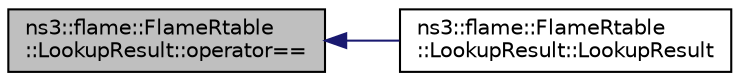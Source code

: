 digraph "ns3::flame::FlameRtable::LookupResult::operator=="
{
  edge [fontname="Helvetica",fontsize="10",labelfontname="Helvetica",labelfontsize="10"];
  node [fontname="Helvetica",fontsize="10",shape=record];
  rankdir="LR";
  Node1 [label="ns3::flame::FlameRtable\l::LookupResult::operator==",height=0.2,width=0.4,color="black", fillcolor="grey75", style="filled", fontcolor="black"];
  Node1 -> Node2 [dir="back",color="midnightblue",fontsize="10",style="solid"];
  Node2 [label="ns3::flame::FlameRtable\l::LookupResult::LookupResult",height=0.2,width=0.4,color="black", fillcolor="white", style="filled",URL="$d5/dbe/structns3_1_1flame_1_1FlameRtable_1_1LookupResult.html#abbc4b1cb7a187c7d6d1f0e40eef25313"];
}
